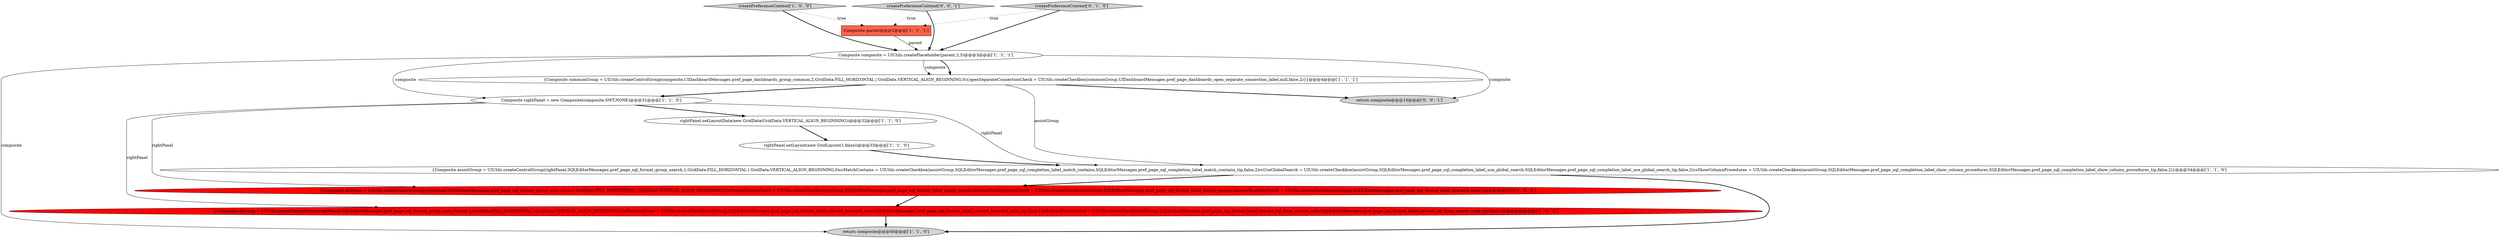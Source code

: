 digraph {
2 [style = filled, label = "rightPanel.setLayout(new GridLayout(1,false))@@@33@@@['1', '1', '0']", fillcolor = white, shape = ellipse image = "AAA0AAABBB1BBB"];
3 [style = filled, label = "createPreferenceContent['1', '0', '0']", fillcolor = lightgray, shape = diamond image = "AAA0AAABBB1BBB"];
11 [style = filled, label = "createPreferenceContent['0', '1', '0']", fillcolor = lightgray, shape = diamond image = "AAA0AAABBB2BBB"];
6 [style = filled, label = "return composite@@@40@@@['1', '1', '0']", fillcolor = lightgray, shape = ellipse image = "AAA0AAABBB1BBB"];
12 [style = filled, label = "createPreferenceContent['0', '0', '1']", fillcolor = lightgray, shape = diamond image = "AAA0AAABBB3BBB"];
0 [style = filled, label = "Composite composite = UIUtils.createPlaceholder(parent,2,5)@@@3@@@['1', '1', '1']", fillcolor = white, shape = ellipse image = "AAA0AAABBB1BBB"];
5 [style = filled, label = "Composite rightPanel = new Composite(composite,SWT.NONE)@@@31@@@['1', '1', '0']", fillcolor = white, shape = ellipse image = "AAA0AAABBB1BBB"];
13 [style = filled, label = "return composite@@@10@@@['0', '0', '1']", fillcolor = lightgray, shape = ellipse image = "AAA0AAABBB3BBB"];
1 [style = filled, label = "{Composite afGroup = UIUtils.createControlGroup(rightPanel,SQLEditorMessages.pref_page_sql_format_group_auto_format,1,GridData.FILL_HORIZONTAL | GridData.VERTICAL_ALIGN_BEGINNING,0)afKeywordCase = UIUtils.createCheckbox(afGroup,SQLEditorMessages.pref_page_sql_format_label_convert_keyword_case,SQLEditorMessages.pref_page_sql_format_label_convert_keyword_case_tip,false,1)afExtractFromSource = UIUtils.createCheckbox(afGroup,SQLEditorMessages.pref_page_sql_format_label_extract_sql_from_source_code,SQLEditorMessages.pref_page_sql_format_label_extract_sql_from_source_code_tip,false,1)}@@@46@@@['1', '0', '0']", fillcolor = red, shape = ellipse image = "AAA1AAABBB1BBB"];
4 [style = filled, label = "Composite parent@@@2@@@['1', '1', '1']", fillcolor = tomato, shape = box image = "AAA0AAABBB1BBB"];
8 [style = filled, label = "{Composite assistGroup = UIUtils.createControlGroup(rightPanel,SQLEditorMessages.pref_page_sql_format_group_search,1,GridData.FILL_HORIZONTAL | GridData.VERTICAL_ALIGN_BEGINNING,0)csMatchContains = UIUtils.createCheckbox(assistGroup,SQLEditorMessages.pref_page_sql_completion_label_match_contains,SQLEditorMessages.pref_page_sql_completion_label_match_contains_tip,false,2)csUseGlobalSearch = UIUtils.createCheckbox(assistGroup,SQLEditorMessages.pref_page_sql_completion_label_use_global_search,SQLEditorMessages.pref_page_sql_completion_label_use_global_search_tip,false,2)csShowColumnProcedures = UIUtils.createCheckbox(assistGroup,SQLEditorMessages.pref_page_sql_completion_label_show_column_procedures,SQLEditorMessages.pref_page_sql_completion_label_show_column_procedures_tip,false,2)}@@@34@@@['1', '1', '0']", fillcolor = white, shape = ellipse image = "AAA0AAABBB1BBB"];
7 [style = filled, label = "{Composite commonGroup = UIUtils.createControlGroup(composite,UIDashboardMessages.pref_page_dashboards_group_common,2,GridData.FILL_HORIZONTAL | GridData.VERTICAL_ALIGN_BEGINNING,0){openSeparateConnectionCheck = UIUtils.createCheckbox(commonGroup,UIDashboardMessages.pref_page_dashboards_open_separate_connection_label,null,false,2)}}@@@4@@@['1', '1', '1']", fillcolor = white, shape = ellipse image = "AAA0AAABBB1BBB"];
9 [style = filled, label = "rightPanel.setLayoutData(new GridData(GridData.VERTICAL_ALIGN_BEGINNING))@@@32@@@['1', '1', '0']", fillcolor = white, shape = ellipse image = "AAA0AAABBB1BBB"];
10 [style = filled, label = "{Composite acGroup = UIUtils.createControlGroup(rightPanel,SQLEditorMessages.pref_page_sql_format_group_auto_close,1,GridData.FILL_HORIZONTAL | GridData.VERTICAL_ALIGN_BEGINNING,0)acSingleQuotesCheck = UIUtils.createCheckbox(acGroup,SQLEditorMessages.pref_page_sql_format_label_single_quotes,false)acDoubleQuotesCheck = UIUtils.createCheckbox(acGroup,SQLEditorMessages.pref_page_sql_format_label_double_quotes,false)acBracketsCheck = UIUtils.createCheckbox(acGroup,SQLEditorMessages.pref_page_sql_format_label_brackets,false)}@@@40@@@['1', '0', '0']", fillcolor = red, shape = ellipse image = "AAA1AAABBB1BBB"];
7->13 [style = bold, label=""];
5->10 [style = solid, label="rightPanel"];
8->10 [style = bold, label=""];
5->9 [style = bold, label=""];
9->2 [style = bold, label=""];
3->4 [style = dotted, label="true"];
8->6 [style = bold, label=""];
5->1 [style = solid, label="rightPanel"];
11->4 [style = dotted, label="true"];
0->5 [style = solid, label="composite"];
12->0 [style = bold, label=""];
3->0 [style = bold, label=""];
0->7 [style = bold, label=""];
0->13 [style = solid, label="composite"];
4->0 [style = solid, label="parent"];
7->5 [style = bold, label=""];
5->8 [style = solid, label="rightPanel"];
1->6 [style = bold, label=""];
11->0 [style = bold, label=""];
0->6 [style = solid, label="composite"];
0->7 [style = solid, label="composite"];
12->4 [style = dotted, label="true"];
10->1 [style = bold, label=""];
2->8 [style = bold, label=""];
7->8 [style = solid, label="assistGroup"];
}
